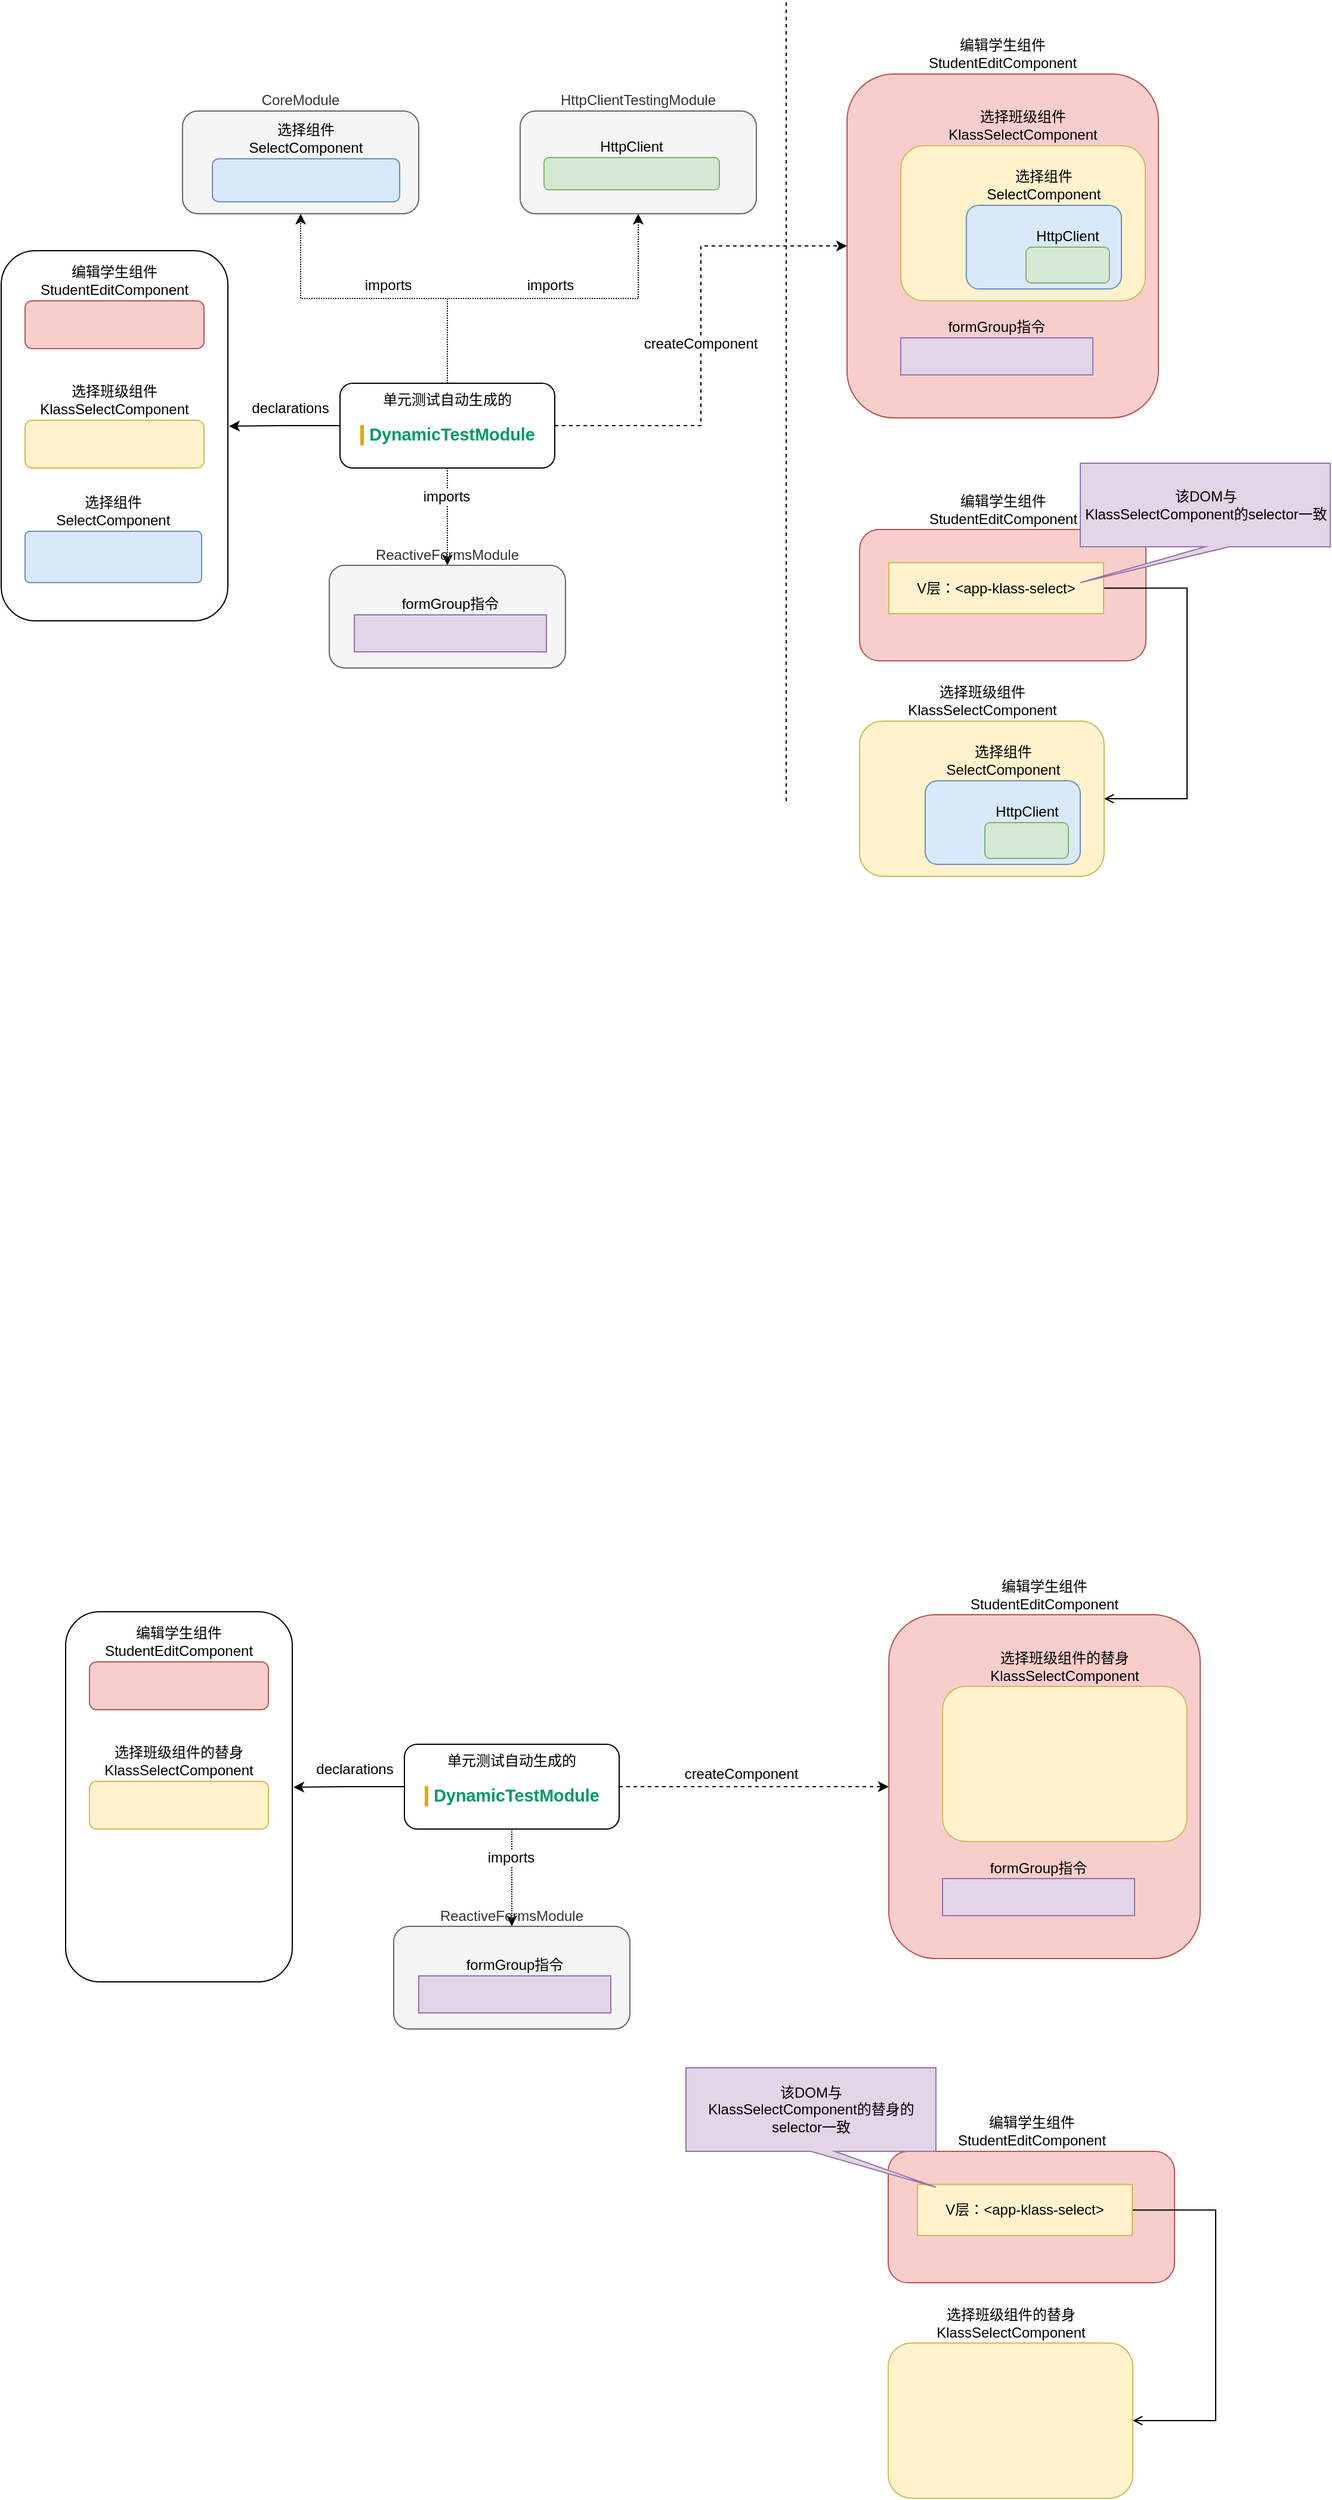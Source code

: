 <mxfile version="12.4.2" type="device" pages="1"><diagram id="cLqSDB5upXIu5xk23Bfv" name="Page-1"><mxGraphModel dx="1172" dy="666" grid="1" gridSize="10" guides="1" tooltips="1" connect="1" arrows="1" fold="1" page="0" pageScale="1" pageWidth="827" pageHeight="1169" math="0" shadow="0"><root><mxCell id="0"/><mxCell id="1" parent="0"/><mxCell id="2Y5o55p2iSwkdySXCUot-55" value="编辑学生组件&lt;br&gt;StudentEditComponent" style="rounded=1;whiteSpace=wrap;html=1;fillColor=#f8cecc;strokeColor=#b85450;labelPosition=center;verticalLabelPosition=top;align=center;verticalAlign=bottom;" vertex="1" parent="1"><mxGeometry x="745.5" y="461.5" width="240" height="110" as="geometry"/></mxCell><mxCell id="2Y5o55p2iSwkdySXCUot-12" style="edgeStyle=orthogonalEdgeStyle;rounded=0;orthogonalLoop=1;jettySize=auto;html=1;entryX=1.005;entryY=0.474;entryDx=0;entryDy=0;entryPerimeter=0;fontColor=#000000;" edge="1" parent="1" source="2Y5o55p2iSwkdySXCUot-1" target="2Y5o55p2iSwkdySXCUot-10"><mxGeometry relative="1" as="geometry"/></mxCell><mxCell id="2Y5o55p2iSwkdySXCUot-13" value="declarations" style="text;html=1;align=center;verticalAlign=middle;resizable=0;points=[];;labelBackgroundColor=#ffffff;fontColor=#000000;" vertex="1" connectable="0" parent="2Y5o55p2iSwkdySXCUot-12"><mxGeometry x="0.288" y="2" relative="1" as="geometry"><mxPoint x="17" y="-17" as="offset"/></mxGeometry></mxCell><mxCell id="2Y5o55p2iSwkdySXCUot-19" style="edgeStyle=orthogonalEdgeStyle;rounded=0;orthogonalLoop=1;jettySize=auto;html=1;fontColor=#000000;dashed=1;" edge="1" parent="1" source="2Y5o55p2iSwkdySXCUot-1" target="2Y5o55p2iSwkdySXCUot-2"><mxGeometry relative="1" as="geometry"/></mxCell><mxCell id="2Y5o55p2iSwkdySXCUot-20" value="createComponent" style="text;html=1;align=center;verticalAlign=middle;resizable=0;points=[];;labelBackgroundColor=#ffffff;fontColor=#000000;" vertex="1" connectable="0" parent="2Y5o55p2iSwkdySXCUot-19"><mxGeometry x="-0.087" relative="1" as="geometry"><mxPoint x="-1" y="-11" as="offset"/></mxGeometry></mxCell><mxCell id="2Y5o55p2iSwkdySXCUot-29" style="edgeStyle=orthogonalEdgeStyle;rounded=0;orthogonalLoop=1;jettySize=auto;html=1;exitX=0.5;exitY=0;exitDx=0;exitDy=0;entryX=0.5;entryY=1;entryDx=0;entryDy=0;fontColor=#000000;dashed=1;dashPattern=1 1;" edge="1" parent="1" source="2Y5o55p2iSwkdySXCUot-1" target="2Y5o55p2iSwkdySXCUot-24"><mxGeometry relative="1" as="geometry"/></mxCell><mxCell id="2Y5o55p2iSwkdySXCUot-30" value="imports" style="text;html=1;align=center;verticalAlign=middle;resizable=0;points=[];;labelBackgroundColor=#ffffff;fontColor=#000000;" vertex="1" connectable="0" parent="2Y5o55p2iSwkdySXCUot-29"><mxGeometry x="-0.403" y="32" relative="1" as="geometry"><mxPoint x="-42" y="-43" as="offset"/></mxGeometry></mxCell><mxCell id="2Y5o55p2iSwkdySXCUot-31" style="edgeStyle=orthogonalEdgeStyle;rounded=0;orthogonalLoop=1;jettySize=auto;html=1;dashed=1;dashPattern=1 1;fontColor=#000000;" edge="1" parent="1" source="2Y5o55p2iSwkdySXCUot-1" target="2Y5o55p2iSwkdySXCUot-21"><mxGeometry relative="1" as="geometry"/></mxCell><mxCell id="2Y5o55p2iSwkdySXCUot-34" value="imports" style="text;html=1;align=center;verticalAlign=middle;resizable=0;points=[];;labelBackgroundColor=#ffffff;fontColor=#000000;" vertex="1" connectable="0" parent="2Y5o55p2iSwkdySXCUot-31"><mxGeometry x="-0.429" y="-1" relative="1" as="geometry"><mxPoint as="offset"/></mxGeometry></mxCell><mxCell id="2Y5o55p2iSwkdySXCUot-32" style="edgeStyle=orthogonalEdgeStyle;rounded=0;orthogonalLoop=1;jettySize=auto;html=1;entryX=0.5;entryY=1;entryDx=0;entryDy=0;dashed=1;dashPattern=1 1;fontColor=#000000;" edge="1" parent="1" source="2Y5o55p2iSwkdySXCUot-1" target="2Y5o55p2iSwkdySXCUot-26"><mxGeometry relative="1" as="geometry"/></mxCell><mxCell id="2Y5o55p2iSwkdySXCUot-1" value="单元测试自动生成的&lt;br&gt;&lt;h3 style=&quot;box-sizing: inherit ; padding: 0px 0px 0px 5px ; font-family: &amp;#34;helvetica neue&amp;#34; , , , &amp;#34;arial&amp;#34; , &amp;#34;hiragino sans gb&amp;#34; , &amp;#34;microsoft yahei&amp;#34; , &amp;#34;wenquanyi micro hei&amp;#34; , &amp;#34;arial&amp;#34; , &amp;#34;helvetica&amp;#34; , sans-serif ; margin: 14px 0px ; font-size: 1.2em ; color: rgb(0 , 154 , 97) ; border-left: 3px solid rgb(229 , 166 , 11) ; background-color: rgb(255 , 255 , 255)&quot;&gt;DynamicTestModule&lt;/h3&gt;" style="rounded=1;whiteSpace=wrap;html=1;" vertex="1" parent="1"><mxGeometry x="310" y="339" width="180" height="71" as="geometry"/></mxCell><mxCell id="2Y5o55p2iSwkdySXCUot-21" value="ReactiveFormsModule" style="rounded=1;whiteSpace=wrap;html=1;fontColor=#333333;labelPosition=center;verticalLabelPosition=top;align=center;verticalAlign=bottom;fillColor=#f5f5f5;strokeColor=#666666;" vertex="1" parent="1"><mxGeometry x="301" y="491.5" width="198" height="86" as="geometry"/></mxCell><mxCell id="2Y5o55p2iSwkdySXCUot-23" value="formGroup指令" style="rounded=0;whiteSpace=wrap;html=1;labelPosition=center;verticalLabelPosition=top;align=center;verticalAlign=bottom;fillColor=#e1d5e7;strokeColor=#9673a6;" vertex="1" parent="1"><mxGeometry x="322" y="533" width="161" height="31" as="geometry"/></mxCell><mxCell id="2Y5o55p2iSwkdySXCUot-33" value="imports" style="text;html=1;align=center;verticalAlign=middle;resizable=0;points=[];;autosize=1;fontColor=#000000;" vertex="1" parent="1"><mxGeometry x="461" y="248" width="49" height="18" as="geometry"/></mxCell><mxCell id="2Y5o55p2iSwkdySXCUot-35" value="" style="group" vertex="1" connectable="0" parent="1"><mxGeometry x="178" y="111" width="198" height="86" as="geometry"/></mxCell><mxCell id="2Y5o55p2iSwkdySXCUot-24" value="CoreModule" style="rounded=1;whiteSpace=wrap;html=1;fontColor=#333333;labelPosition=center;verticalLabelPosition=top;align=center;verticalAlign=bottom;fillColor=#f5f5f5;strokeColor=#666666;" vertex="1" parent="2Y5o55p2iSwkdySXCUot-35"><mxGeometry width="198" height="86" as="geometry"/></mxCell><mxCell id="2Y5o55p2iSwkdySXCUot-25" value="选择组件&lt;br&gt;SelectComponent" style="rounded=1;whiteSpace=wrap;html=1;fillColor=#dae8fc;strokeColor=#6c8ebf;labelPosition=center;verticalLabelPosition=top;align=center;verticalAlign=bottom;" vertex="1" parent="2Y5o55p2iSwkdySXCUot-35"><mxGeometry x="25" y="40" width="157" height="36" as="geometry"/></mxCell><mxCell id="2Y5o55p2iSwkdySXCUot-36" value="" style="group" vertex="1" connectable="0" parent="1"><mxGeometry x="461" y="111" width="198" height="86" as="geometry"/></mxCell><mxCell id="2Y5o55p2iSwkdySXCUot-26" value="HttpClientTestingModule" style="rounded=1;whiteSpace=wrap;html=1;fontColor=#333333;labelPosition=center;verticalLabelPosition=top;align=center;verticalAlign=bottom;fillColor=#f5f5f5;strokeColor=#666666;" vertex="1" parent="2Y5o55p2iSwkdySXCUot-36"><mxGeometry width="198" height="86" as="geometry"/></mxCell><mxCell id="2Y5o55p2iSwkdySXCUot-28" value="HttpClient" style="rounded=1;whiteSpace=wrap;html=1;labelPosition=center;verticalLabelPosition=top;align=center;verticalAlign=bottom;fillColor=#d5e8d4;strokeColor=#82b366;" vertex="1" parent="2Y5o55p2iSwkdySXCUot-36"><mxGeometry x="20" y="39" width="147" height="27" as="geometry"/></mxCell><mxCell id="2Y5o55p2iSwkdySXCUot-40" value="" style="group" vertex="1" connectable="0" parent="1"><mxGeometry x="735" y="80" width="261" height="288" as="geometry"/></mxCell><mxCell id="2Y5o55p2iSwkdySXCUot-2" value="编辑学生组件&lt;br&gt;StudentEditComponent" style="rounded=1;whiteSpace=wrap;html=1;labelPosition=center;verticalLabelPosition=top;align=center;verticalAlign=bottom;fillColor=#f8cecc;strokeColor=#b85450;" vertex="1" parent="2Y5o55p2iSwkdySXCUot-40"><mxGeometry width="261" height="288" as="geometry"/></mxCell><mxCell id="2Y5o55p2iSwkdySXCUot-5" value="选择班级组件&lt;br&gt;KlassSelectComponent" style="rounded=1;whiteSpace=wrap;html=1;labelPosition=center;verticalLabelPosition=top;align=center;verticalAlign=bottom;fillColor=#fff2cc;strokeColor=#d6b656;" vertex="1" parent="2Y5o55p2iSwkdySXCUot-40"><mxGeometry x="45" y="60" width="205" height="130" as="geometry"/></mxCell><mxCell id="2Y5o55p2iSwkdySXCUot-6" value="选择组件&lt;br&gt;SelectComponent" style="rounded=1;whiteSpace=wrap;html=1;fillColor=#dae8fc;strokeColor=#6c8ebf;labelPosition=center;verticalLabelPosition=top;align=center;verticalAlign=bottom;" vertex="1" parent="2Y5o55p2iSwkdySXCUot-40"><mxGeometry x="100" y="110" width="130" height="70" as="geometry"/></mxCell><mxCell id="2Y5o55p2iSwkdySXCUot-11" value="HttpClient" style="rounded=1;whiteSpace=wrap;html=1;labelPosition=center;verticalLabelPosition=top;align=center;verticalAlign=bottom;fillColor=#d5e8d4;strokeColor=#82b366;" vertex="1" parent="2Y5o55p2iSwkdySXCUot-40"><mxGeometry x="150" y="145" width="70" height="30" as="geometry"/></mxCell><mxCell id="2Y5o55p2iSwkdySXCUot-18" value="formGroup指令" style="rounded=0;whiteSpace=wrap;html=1;labelPosition=center;verticalLabelPosition=top;align=center;verticalAlign=bottom;fillColor=#e1d5e7;strokeColor=#9673a6;" vertex="1" parent="2Y5o55p2iSwkdySXCUot-40"><mxGeometry x="45" y="221" width="161" height="31" as="geometry"/></mxCell><mxCell id="2Y5o55p2iSwkdySXCUot-41" value="" style="endArrow=none;dashed=1;html=1;strokeWidth=1;fontColor=#000000;" edge="1" parent="1"><mxGeometry width="50" height="50" relative="1" as="geometry"><mxPoint x="684" y="689" as="sourcePoint"/><mxPoint x="684" y="19" as="targetPoint"/></mxGeometry></mxCell><mxCell id="2Y5o55p2iSwkdySXCUot-57" style="edgeStyle=orthogonalEdgeStyle;rounded=0;orthogonalLoop=1;jettySize=auto;html=1;entryX=1;entryY=0.5;entryDx=0;entryDy=0;endArrow=open;endFill=0;strokeWidth=1;fontColor=#000000;exitX=1;exitY=0.5;exitDx=0;exitDy=0;" edge="1" parent="1" source="2Y5o55p2iSwkdySXCUot-49" target="2Y5o55p2iSwkdySXCUot-58"><mxGeometry relative="1" as="geometry"><mxPoint x="935" y="662" as="targetPoint"/><Array as="points"><mxPoint x="1020" y="511"/><mxPoint x="1020" y="687"/></Array></mxGeometry></mxCell><mxCell id="2Y5o55p2iSwkdySXCUot-49" value="V层：&amp;lt;app-klass-select&amp;gt;" style="rounded=0;whiteSpace=wrap;html=1;fillColor=#fff2cc;strokeColor=#d6b656;" vertex="1" parent="1"><mxGeometry x="770" y="489.25" width="180" height="42.75" as="geometry"/></mxCell><mxCell id="2Y5o55p2iSwkdySXCUot-10" value="" style="rounded=1;whiteSpace=wrap;html=1;fontColor=#000000;" vertex="1" parent="1"><mxGeometry x="26" y="228" width="190" height="310" as="geometry"/></mxCell><mxCell id="2Y5o55p2iSwkdySXCUot-4" value="编辑学生组件&lt;br&gt;StudentEditComponent" style="rounded=1;whiteSpace=wrap;html=1;fillColor=#f8cecc;strokeColor=#b85450;labelPosition=center;verticalLabelPosition=top;align=center;verticalAlign=bottom;" vertex="1" parent="1"><mxGeometry x="46" y="270" width="150" height="40" as="geometry"/></mxCell><mxCell id="2Y5o55p2iSwkdySXCUot-8" value="选择班级组件&lt;br&gt;KlassSelectComponent" style="rounded=1;whiteSpace=wrap;html=1;labelPosition=center;verticalLabelPosition=top;align=center;verticalAlign=bottom;fillColor=#fff2cc;strokeColor=#d6b656;" vertex="1" parent="1"><mxGeometry x="46" y="370" width="150" height="40" as="geometry"/></mxCell><mxCell id="2Y5o55p2iSwkdySXCUot-17" value="选择组件&lt;br&gt;SelectComponent" style="rounded=1;whiteSpace=wrap;html=1;fillColor=#dae8fc;strokeColor=#6c8ebf;labelPosition=center;verticalLabelPosition=top;align=center;verticalAlign=bottom;arcSize=9;" vertex="1" parent="1"><mxGeometry x="46" y="463" width="148" height="43" as="geometry"/></mxCell><mxCell id="2Y5o55p2iSwkdySXCUot-58" value="选择班级组件&lt;br&gt;KlassSelectComponent" style="rounded=1;whiteSpace=wrap;html=1;labelPosition=center;verticalLabelPosition=top;align=center;verticalAlign=bottom;fillColor=#fff2cc;strokeColor=#d6b656;" vertex="1" parent="1"><mxGeometry x="745.5" y="622" width="205" height="130" as="geometry"/></mxCell><mxCell id="2Y5o55p2iSwkdySXCUot-59" value="选择组件&lt;br&gt;SelectComponent" style="rounded=1;whiteSpace=wrap;html=1;fillColor=#dae8fc;strokeColor=#6c8ebf;labelPosition=center;verticalLabelPosition=top;align=center;verticalAlign=bottom;" vertex="1" parent="1"><mxGeometry x="800.5" y="672" width="130" height="70" as="geometry"/></mxCell><mxCell id="2Y5o55p2iSwkdySXCUot-60" value="HttpClient" style="rounded=1;whiteSpace=wrap;html=1;labelPosition=center;verticalLabelPosition=top;align=center;verticalAlign=bottom;fillColor=#d5e8d4;strokeColor=#82b366;" vertex="1" parent="1"><mxGeometry x="850.5" y="707" width="70" height="30" as="geometry"/></mxCell><mxCell id="2Y5o55p2iSwkdySXCUot-61" value="该DOM与&lt;br&gt;KlassSelectComponent的selector一致" style="shape=callout;whiteSpace=wrap;html=1;perimeter=calloutPerimeter;position2=0;fillColor=#e1d5e7;strokeColor=#9673a6;" vertex="1" parent="1"><mxGeometry x="930.5" y="406" width="209.5" height="100" as="geometry"/></mxCell><mxCell id="2Y5o55p2iSwkdySXCUot-64" value="编辑学生组件&lt;br&gt;StudentEditComponent" style="rounded=1;whiteSpace=wrap;html=1;fillColor=#f8cecc;strokeColor=#b85450;labelPosition=center;verticalLabelPosition=top;align=center;verticalAlign=bottom;" vertex="1" parent="1"><mxGeometry x="769.5" y="1820" width="240" height="110" as="geometry"/></mxCell><mxCell id="2Y5o55p2iSwkdySXCUot-65" style="edgeStyle=orthogonalEdgeStyle;rounded=0;orthogonalLoop=1;jettySize=auto;html=1;entryX=1.005;entryY=0.474;entryDx=0;entryDy=0;entryPerimeter=0;fontColor=#000000;" edge="1" source="2Y5o55p2iSwkdySXCUot-74" target="2Y5o55p2iSwkdySXCUot-92" parent="1"><mxGeometry relative="1" as="geometry"/></mxCell><mxCell id="2Y5o55p2iSwkdySXCUot-66" value="declarations" style="text;html=1;align=center;verticalAlign=middle;resizable=0;points=[];;labelBackgroundColor=#ffffff;fontColor=#000000;" vertex="1" connectable="0" parent="2Y5o55p2iSwkdySXCUot-65"><mxGeometry x="0.288" y="2" relative="1" as="geometry"><mxPoint x="17" y="-17" as="offset"/></mxGeometry></mxCell><mxCell id="2Y5o55p2iSwkdySXCUot-67" style="edgeStyle=orthogonalEdgeStyle;rounded=0;orthogonalLoop=1;jettySize=auto;html=1;fontColor=#000000;dashed=1;" edge="1" source="2Y5o55p2iSwkdySXCUot-74" target="2Y5o55p2iSwkdySXCUot-85" parent="1"><mxGeometry relative="1" as="geometry"/></mxCell><mxCell id="2Y5o55p2iSwkdySXCUot-68" value="createComponent" style="text;html=1;align=center;verticalAlign=middle;resizable=0;points=[];;labelBackgroundColor=#ffffff;fontColor=#000000;" vertex="1" connectable="0" parent="2Y5o55p2iSwkdySXCUot-67"><mxGeometry x="-0.087" relative="1" as="geometry"><mxPoint x="-1" y="-11" as="offset"/></mxGeometry></mxCell><mxCell id="2Y5o55p2iSwkdySXCUot-71" style="edgeStyle=orthogonalEdgeStyle;rounded=0;orthogonalLoop=1;jettySize=auto;html=1;dashed=1;dashPattern=1 1;fontColor=#000000;" edge="1" source="2Y5o55p2iSwkdySXCUot-74" target="2Y5o55p2iSwkdySXCUot-75" parent="1"><mxGeometry relative="1" as="geometry"/></mxCell><mxCell id="2Y5o55p2iSwkdySXCUot-72" value="imports" style="text;html=1;align=center;verticalAlign=middle;resizable=0;points=[];;labelBackgroundColor=#ffffff;fontColor=#000000;" vertex="1" connectable="0" parent="2Y5o55p2iSwkdySXCUot-71"><mxGeometry x="-0.429" y="-1" relative="1" as="geometry"><mxPoint as="offset"/></mxGeometry></mxCell><mxCell id="2Y5o55p2iSwkdySXCUot-74" value="单元测试自动生成的&lt;br&gt;&lt;h3 style=&quot;box-sizing: inherit ; padding: 0px 0px 0px 5px ; font-family: &amp;#34;helvetica neue&amp;#34; , , , &amp;#34;arial&amp;#34; , &amp;#34;hiragino sans gb&amp;#34; , &amp;#34;microsoft yahei&amp;#34; , &amp;#34;wenquanyi micro hei&amp;#34; , &amp;#34;arial&amp;#34; , &amp;#34;helvetica&amp;#34; , sans-serif ; margin: 14px 0px ; font-size: 1.2em ; color: rgb(0 , 154 , 97) ; border-left: 3px solid rgb(229 , 166 , 11) ; background-color: rgb(255 , 255 , 255)&quot;&gt;DynamicTestModule&lt;/h3&gt;" style="rounded=1;whiteSpace=wrap;html=1;" vertex="1" parent="1"><mxGeometry x="364" y="1479" width="180" height="71" as="geometry"/></mxCell><mxCell id="2Y5o55p2iSwkdySXCUot-75" value="ReactiveFormsModule" style="rounded=1;whiteSpace=wrap;html=1;fontColor=#333333;labelPosition=center;verticalLabelPosition=top;align=center;verticalAlign=bottom;fillColor=#f5f5f5;strokeColor=#666666;" vertex="1" parent="1"><mxGeometry x="355" y="1631.5" width="198" height="86" as="geometry"/></mxCell><mxCell id="2Y5o55p2iSwkdySXCUot-76" value="formGroup指令" style="rounded=0;whiteSpace=wrap;html=1;labelPosition=center;verticalLabelPosition=top;align=center;verticalAlign=bottom;fillColor=#e1d5e7;strokeColor=#9673a6;" vertex="1" parent="1"><mxGeometry x="376" y="1673" width="161" height="31" as="geometry"/></mxCell><mxCell id="2Y5o55p2iSwkdySXCUot-84" value="" style="group" vertex="1" connectable="0" parent="1"><mxGeometry x="770" y="1370.5" width="261" height="288" as="geometry"/></mxCell><mxCell id="2Y5o55p2iSwkdySXCUot-85" value="编辑学生组件&lt;br&gt;StudentEditComponent" style="rounded=1;whiteSpace=wrap;html=1;labelPosition=center;verticalLabelPosition=top;align=center;verticalAlign=bottom;fillColor=#f8cecc;strokeColor=#b85450;" vertex="1" parent="2Y5o55p2iSwkdySXCUot-84"><mxGeometry width="261" height="288" as="geometry"/></mxCell><mxCell id="2Y5o55p2iSwkdySXCUot-86" value="选择班级组件的替身&lt;br&gt;KlassSelectComponent" style="rounded=1;whiteSpace=wrap;html=1;labelPosition=center;verticalLabelPosition=top;align=center;verticalAlign=bottom;fillColor=#fff2cc;strokeColor=#d6b656;" vertex="1" parent="2Y5o55p2iSwkdySXCUot-84"><mxGeometry x="45" y="60" width="205" height="130" as="geometry"/></mxCell><mxCell id="2Y5o55p2iSwkdySXCUot-89" value="formGroup指令" style="rounded=0;whiteSpace=wrap;html=1;labelPosition=center;verticalLabelPosition=top;align=center;verticalAlign=bottom;fillColor=#e1d5e7;strokeColor=#9673a6;" vertex="1" parent="2Y5o55p2iSwkdySXCUot-84"><mxGeometry x="45" y="221" width="161" height="31" as="geometry"/></mxCell><mxCell id="2Y5o55p2iSwkdySXCUot-90" style="edgeStyle=orthogonalEdgeStyle;rounded=0;orthogonalLoop=1;jettySize=auto;html=1;entryX=1;entryY=0.5;entryDx=0;entryDy=0;endArrow=open;endFill=0;strokeWidth=1;fontColor=#000000;exitX=1;exitY=0.5;exitDx=0;exitDy=0;" edge="1" source="2Y5o55p2iSwkdySXCUot-91" target="2Y5o55p2iSwkdySXCUot-96" parent="1"><mxGeometry relative="1" as="geometry"><mxPoint x="959" y="2020.5" as="targetPoint"/><Array as="points"><mxPoint x="1044" y="1869.5"/><mxPoint x="1044" y="2045.5"/></Array></mxGeometry></mxCell><mxCell id="2Y5o55p2iSwkdySXCUot-91" value="V层：&amp;lt;app-klass-select&amp;gt;" style="rounded=0;whiteSpace=wrap;html=1;fillColor=#fff2cc;strokeColor=#d6b656;" vertex="1" parent="1"><mxGeometry x="794" y="1847.75" width="180" height="42.75" as="geometry"/></mxCell><mxCell id="2Y5o55p2iSwkdySXCUot-92" value="" style="rounded=1;whiteSpace=wrap;html=1;fontColor=#000000;" vertex="1" parent="1"><mxGeometry x="80" y="1368" width="190" height="310" as="geometry"/></mxCell><mxCell id="2Y5o55p2iSwkdySXCUot-93" value="编辑学生组件&lt;br&gt;StudentEditComponent" style="rounded=1;whiteSpace=wrap;html=1;fillColor=#f8cecc;strokeColor=#b85450;labelPosition=center;verticalLabelPosition=top;align=center;verticalAlign=bottom;" vertex="1" parent="1"><mxGeometry x="100" y="1410" width="150" height="40" as="geometry"/></mxCell><mxCell id="2Y5o55p2iSwkdySXCUot-94" value="选择班级组件的替身&lt;br&gt;KlassSelectComponent" style="rounded=1;whiteSpace=wrap;html=1;labelPosition=center;verticalLabelPosition=top;align=center;verticalAlign=bottom;fillColor=#fff2cc;strokeColor=#d6b656;" vertex="1" parent="1"><mxGeometry x="100" y="1510" width="150" height="40" as="geometry"/></mxCell><mxCell id="2Y5o55p2iSwkdySXCUot-96" value="选择班级组件的替身&lt;br&gt;KlassSelectComponent" style="rounded=1;whiteSpace=wrap;html=1;labelPosition=center;verticalLabelPosition=top;align=center;verticalAlign=bottom;fillColor=#fff2cc;strokeColor=#d6b656;" vertex="1" parent="1"><mxGeometry x="769.5" y="1980.5" width="205" height="130" as="geometry"/></mxCell><mxCell id="2Y5o55p2iSwkdySXCUot-99" value="该DOM与&lt;br&gt;KlassSelectComponent的替身的selector一致" style="shape=callout;whiteSpace=wrap;html=1;perimeter=calloutPerimeter;position2=1;fillColor=#e1d5e7;strokeColor=#9673a6;" vertex="1" parent="1"><mxGeometry x="600" y="1750" width="209.5" height="100" as="geometry"/></mxCell></root></mxGraphModel></diagram></mxfile>